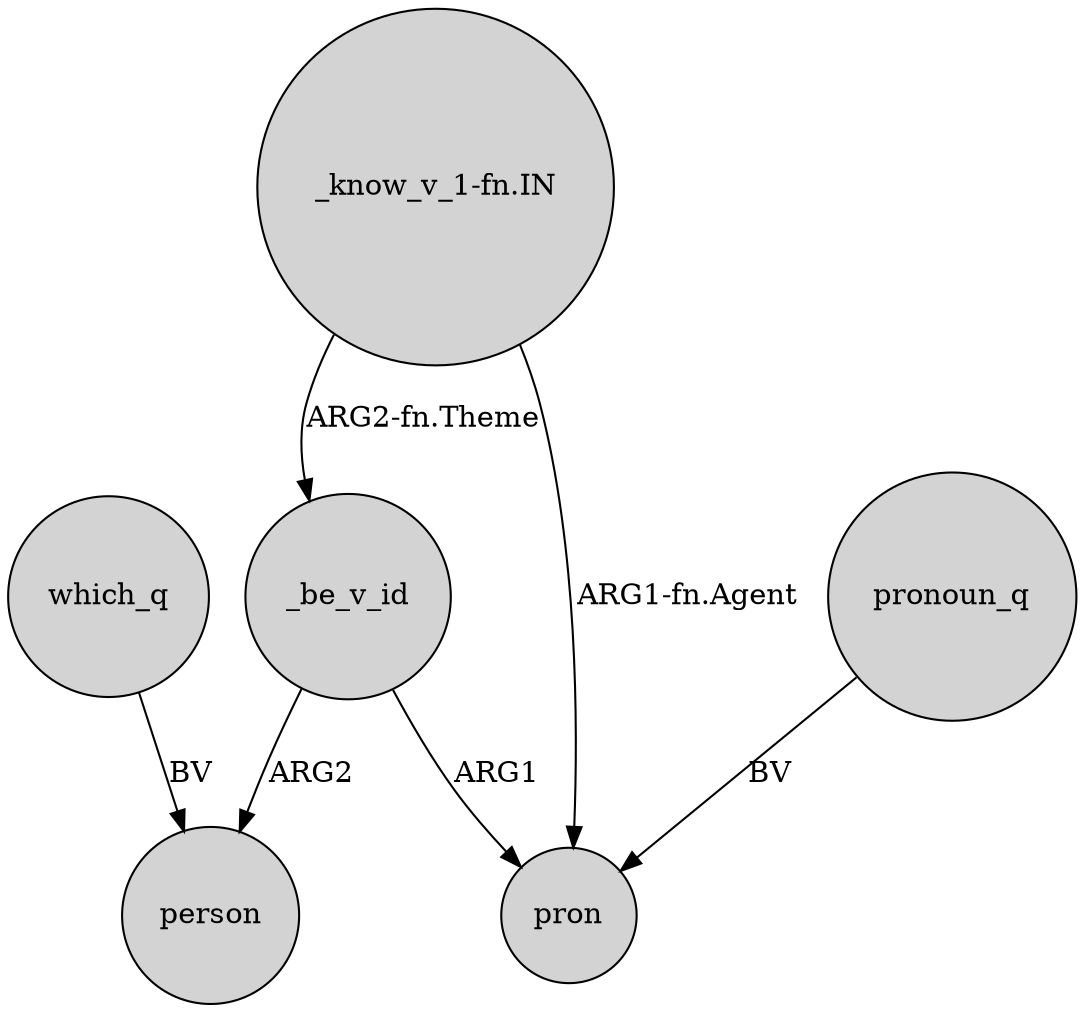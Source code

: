 digraph {
	node [shape=circle style=filled]
	which_q -> person [label=BV]
	_be_v_id -> person [label=ARG2]
	"_know_v_1-fn.IN" -> pron [label="ARG1-fn.Agent"]
	"_know_v_1-fn.IN" -> _be_v_id [label="ARG2-fn.Theme"]
	_be_v_id -> pron [label=ARG1]
	pronoun_q -> pron [label=BV]
}
